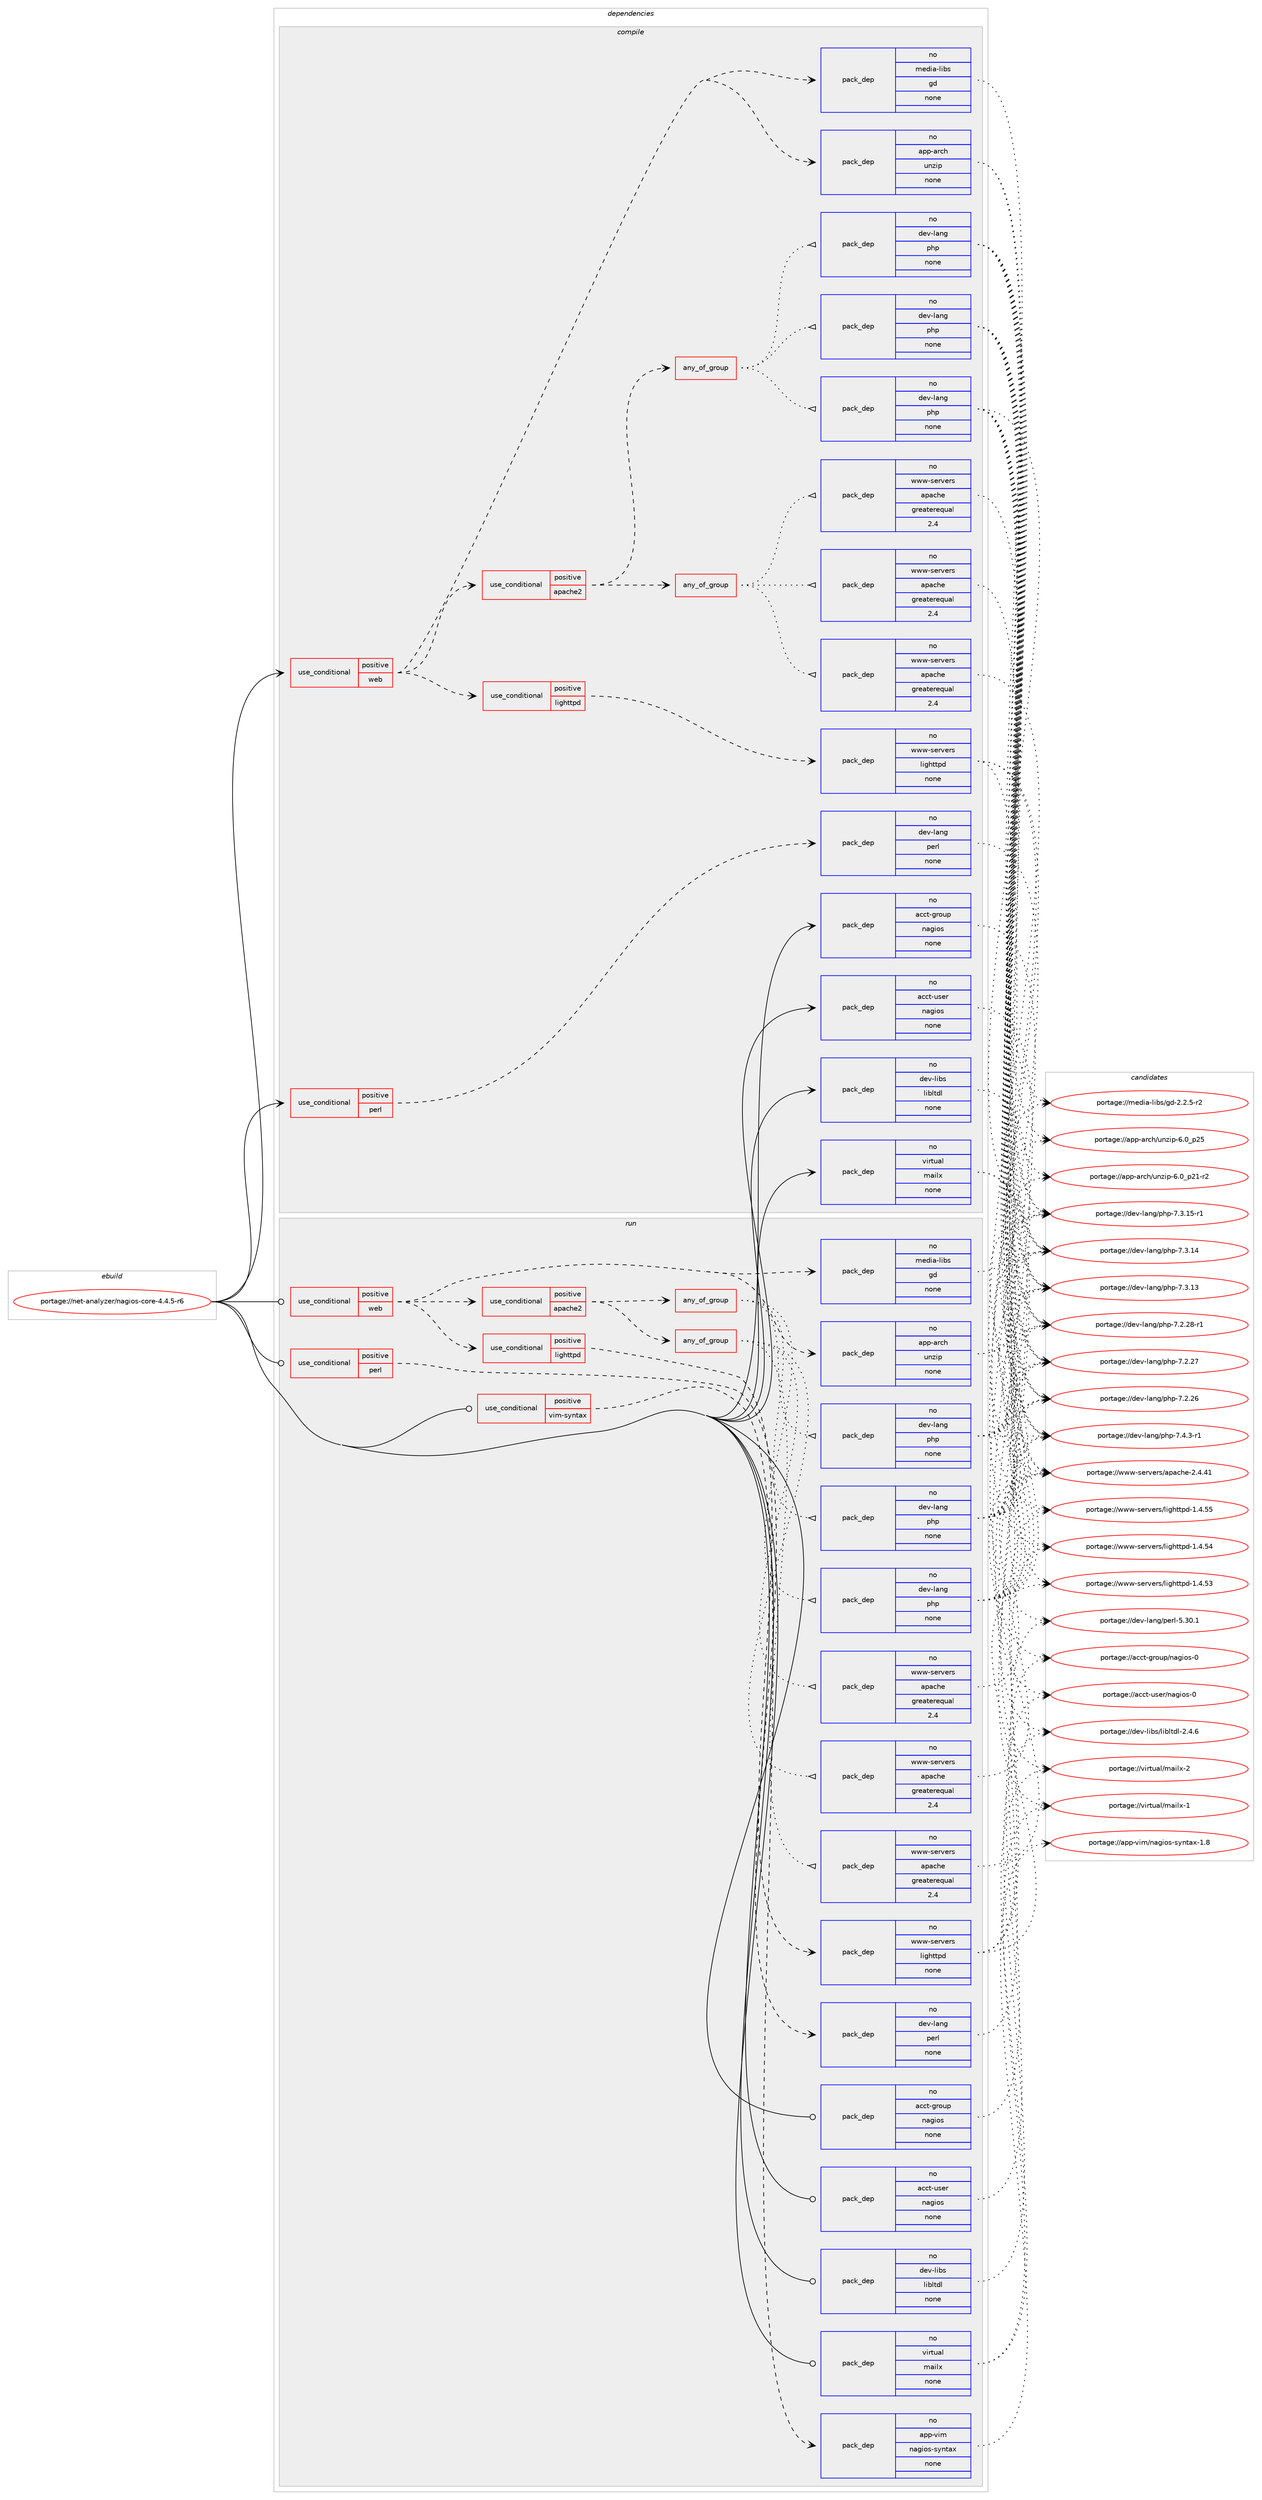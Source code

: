 digraph prolog {

# *************
# Graph options
# *************

newrank=true;
concentrate=true;
compound=true;
graph [rankdir=LR,fontname=Helvetica,fontsize=10,ranksep=1.5];#, ranksep=2.5, nodesep=0.2];
edge  [arrowhead=vee];
node  [fontname=Helvetica,fontsize=10];

# **********
# The ebuild
# **********

subgraph cluster_leftcol {
color=gray;
rank=same;
label=<<i>ebuild</i>>;
id [label="portage://net-analyzer/nagios-core-4.4.5-r6", color=red, width=4, href="../net-analyzer/nagios-core-4.4.5-r6.svg"];
}

# ****************
# The dependencies
# ****************

subgraph cluster_midcol {
color=gray;
label=<<i>dependencies</i>>;
subgraph cluster_compile {
fillcolor="#eeeeee";
style=filled;
label=<<i>compile</i>>;
subgraph cond13475 {
dependency65949 [label=<<TABLE BORDER="0" CELLBORDER="1" CELLSPACING="0" CELLPADDING="4"><TR><TD ROWSPAN="3" CELLPADDING="10">use_conditional</TD></TR><TR><TD>positive</TD></TR><TR><TD>perl</TD></TR></TABLE>>, shape=none, color=red];
subgraph pack51188 {
dependency65950 [label=<<TABLE BORDER="0" CELLBORDER="1" CELLSPACING="0" CELLPADDING="4" WIDTH="220"><TR><TD ROWSPAN="6" CELLPADDING="30">pack_dep</TD></TR><TR><TD WIDTH="110">no</TD></TR><TR><TD>dev-lang</TD></TR><TR><TD>perl</TD></TR><TR><TD>none</TD></TR><TR><TD></TD></TR></TABLE>>, shape=none, color=blue];
}
dependency65949:e -> dependency65950:w [weight=20,style="dashed",arrowhead="vee"];
}
id:e -> dependency65949:w [weight=20,style="solid",arrowhead="vee"];
subgraph cond13476 {
dependency65951 [label=<<TABLE BORDER="0" CELLBORDER="1" CELLSPACING="0" CELLPADDING="4"><TR><TD ROWSPAN="3" CELLPADDING="10">use_conditional</TD></TR><TR><TD>positive</TD></TR><TR><TD>web</TD></TR></TABLE>>, shape=none, color=red];
subgraph pack51189 {
dependency65952 [label=<<TABLE BORDER="0" CELLBORDER="1" CELLSPACING="0" CELLPADDING="4" WIDTH="220"><TR><TD ROWSPAN="6" CELLPADDING="30">pack_dep</TD></TR><TR><TD WIDTH="110">no</TD></TR><TR><TD>app-arch</TD></TR><TR><TD>unzip</TD></TR><TR><TD>none</TD></TR><TR><TD></TD></TR></TABLE>>, shape=none, color=blue];
}
dependency65951:e -> dependency65952:w [weight=20,style="dashed",arrowhead="vee"];
subgraph pack51190 {
dependency65953 [label=<<TABLE BORDER="0" CELLBORDER="1" CELLSPACING="0" CELLPADDING="4" WIDTH="220"><TR><TD ROWSPAN="6" CELLPADDING="30">pack_dep</TD></TR><TR><TD WIDTH="110">no</TD></TR><TR><TD>media-libs</TD></TR><TR><TD>gd</TD></TR><TR><TD>none</TD></TR><TR><TD></TD></TR></TABLE>>, shape=none, color=blue];
}
dependency65951:e -> dependency65953:w [weight=20,style="dashed",arrowhead="vee"];
subgraph cond13477 {
dependency65954 [label=<<TABLE BORDER="0" CELLBORDER="1" CELLSPACING="0" CELLPADDING="4"><TR><TD ROWSPAN="3" CELLPADDING="10">use_conditional</TD></TR><TR><TD>positive</TD></TR><TR><TD>lighttpd</TD></TR></TABLE>>, shape=none, color=red];
subgraph pack51191 {
dependency65955 [label=<<TABLE BORDER="0" CELLBORDER="1" CELLSPACING="0" CELLPADDING="4" WIDTH="220"><TR><TD ROWSPAN="6" CELLPADDING="30">pack_dep</TD></TR><TR><TD WIDTH="110">no</TD></TR><TR><TD>www-servers</TD></TR><TR><TD>lighttpd</TD></TR><TR><TD>none</TD></TR><TR><TD></TD></TR></TABLE>>, shape=none, color=blue];
}
dependency65954:e -> dependency65955:w [weight=20,style="dashed",arrowhead="vee"];
}
dependency65951:e -> dependency65954:w [weight=20,style="dashed",arrowhead="vee"];
subgraph cond13478 {
dependency65956 [label=<<TABLE BORDER="0" CELLBORDER="1" CELLSPACING="0" CELLPADDING="4"><TR><TD ROWSPAN="3" CELLPADDING="10">use_conditional</TD></TR><TR><TD>positive</TD></TR><TR><TD>apache2</TD></TR></TABLE>>, shape=none, color=red];
subgraph any1277 {
dependency65957 [label=<<TABLE BORDER="0" CELLBORDER="1" CELLSPACING="0" CELLPADDING="4"><TR><TD CELLPADDING="10">any_of_group</TD></TR></TABLE>>, shape=none, color=red];subgraph pack51192 {
dependency65958 [label=<<TABLE BORDER="0" CELLBORDER="1" CELLSPACING="0" CELLPADDING="4" WIDTH="220"><TR><TD ROWSPAN="6" CELLPADDING="30">pack_dep</TD></TR><TR><TD WIDTH="110">no</TD></TR><TR><TD>www-servers</TD></TR><TR><TD>apache</TD></TR><TR><TD>greaterequal</TD></TR><TR><TD>2.4</TD></TR></TABLE>>, shape=none, color=blue];
}
dependency65957:e -> dependency65958:w [weight=20,style="dotted",arrowhead="oinv"];
subgraph pack51193 {
dependency65959 [label=<<TABLE BORDER="0" CELLBORDER="1" CELLSPACING="0" CELLPADDING="4" WIDTH="220"><TR><TD ROWSPAN="6" CELLPADDING="30">pack_dep</TD></TR><TR><TD WIDTH="110">no</TD></TR><TR><TD>www-servers</TD></TR><TR><TD>apache</TD></TR><TR><TD>greaterequal</TD></TR><TR><TD>2.4</TD></TR></TABLE>>, shape=none, color=blue];
}
dependency65957:e -> dependency65959:w [weight=20,style="dotted",arrowhead="oinv"];
subgraph pack51194 {
dependency65960 [label=<<TABLE BORDER="0" CELLBORDER="1" CELLSPACING="0" CELLPADDING="4" WIDTH="220"><TR><TD ROWSPAN="6" CELLPADDING="30">pack_dep</TD></TR><TR><TD WIDTH="110">no</TD></TR><TR><TD>www-servers</TD></TR><TR><TD>apache</TD></TR><TR><TD>greaterequal</TD></TR><TR><TD>2.4</TD></TR></TABLE>>, shape=none, color=blue];
}
dependency65957:e -> dependency65960:w [weight=20,style="dotted",arrowhead="oinv"];
}
dependency65956:e -> dependency65957:w [weight=20,style="dashed",arrowhead="vee"];
subgraph any1278 {
dependency65961 [label=<<TABLE BORDER="0" CELLBORDER="1" CELLSPACING="0" CELLPADDING="4"><TR><TD CELLPADDING="10">any_of_group</TD></TR></TABLE>>, shape=none, color=red];subgraph pack51195 {
dependency65962 [label=<<TABLE BORDER="0" CELLBORDER="1" CELLSPACING="0" CELLPADDING="4" WIDTH="220"><TR><TD ROWSPAN="6" CELLPADDING="30">pack_dep</TD></TR><TR><TD WIDTH="110">no</TD></TR><TR><TD>dev-lang</TD></TR><TR><TD>php</TD></TR><TR><TD>none</TD></TR><TR><TD></TD></TR></TABLE>>, shape=none, color=blue];
}
dependency65961:e -> dependency65962:w [weight=20,style="dotted",arrowhead="oinv"];
subgraph pack51196 {
dependency65963 [label=<<TABLE BORDER="0" CELLBORDER="1" CELLSPACING="0" CELLPADDING="4" WIDTH="220"><TR><TD ROWSPAN="6" CELLPADDING="30">pack_dep</TD></TR><TR><TD WIDTH="110">no</TD></TR><TR><TD>dev-lang</TD></TR><TR><TD>php</TD></TR><TR><TD>none</TD></TR><TR><TD></TD></TR></TABLE>>, shape=none, color=blue];
}
dependency65961:e -> dependency65963:w [weight=20,style="dotted",arrowhead="oinv"];
subgraph pack51197 {
dependency65964 [label=<<TABLE BORDER="0" CELLBORDER="1" CELLSPACING="0" CELLPADDING="4" WIDTH="220"><TR><TD ROWSPAN="6" CELLPADDING="30">pack_dep</TD></TR><TR><TD WIDTH="110">no</TD></TR><TR><TD>dev-lang</TD></TR><TR><TD>php</TD></TR><TR><TD>none</TD></TR><TR><TD></TD></TR></TABLE>>, shape=none, color=blue];
}
dependency65961:e -> dependency65964:w [weight=20,style="dotted",arrowhead="oinv"];
}
dependency65956:e -> dependency65961:w [weight=20,style="dashed",arrowhead="vee"];
}
dependency65951:e -> dependency65956:w [weight=20,style="dashed",arrowhead="vee"];
}
id:e -> dependency65951:w [weight=20,style="solid",arrowhead="vee"];
subgraph pack51198 {
dependency65965 [label=<<TABLE BORDER="0" CELLBORDER="1" CELLSPACING="0" CELLPADDING="4" WIDTH="220"><TR><TD ROWSPAN="6" CELLPADDING="30">pack_dep</TD></TR><TR><TD WIDTH="110">no</TD></TR><TR><TD>acct-group</TD></TR><TR><TD>nagios</TD></TR><TR><TD>none</TD></TR><TR><TD></TD></TR></TABLE>>, shape=none, color=blue];
}
id:e -> dependency65965:w [weight=20,style="solid",arrowhead="vee"];
subgraph pack51199 {
dependency65966 [label=<<TABLE BORDER="0" CELLBORDER="1" CELLSPACING="0" CELLPADDING="4" WIDTH="220"><TR><TD ROWSPAN="6" CELLPADDING="30">pack_dep</TD></TR><TR><TD WIDTH="110">no</TD></TR><TR><TD>acct-user</TD></TR><TR><TD>nagios</TD></TR><TR><TD>none</TD></TR><TR><TD></TD></TR></TABLE>>, shape=none, color=blue];
}
id:e -> dependency65966:w [weight=20,style="solid",arrowhead="vee"];
subgraph pack51200 {
dependency65967 [label=<<TABLE BORDER="0" CELLBORDER="1" CELLSPACING="0" CELLPADDING="4" WIDTH="220"><TR><TD ROWSPAN="6" CELLPADDING="30">pack_dep</TD></TR><TR><TD WIDTH="110">no</TD></TR><TR><TD>dev-libs</TD></TR><TR><TD>libltdl</TD></TR><TR><TD>none</TD></TR><TR><TD></TD></TR></TABLE>>, shape=none, color=blue];
}
id:e -> dependency65967:w [weight=20,style="solid",arrowhead="vee"];
subgraph pack51201 {
dependency65968 [label=<<TABLE BORDER="0" CELLBORDER="1" CELLSPACING="0" CELLPADDING="4" WIDTH="220"><TR><TD ROWSPAN="6" CELLPADDING="30">pack_dep</TD></TR><TR><TD WIDTH="110">no</TD></TR><TR><TD>virtual</TD></TR><TR><TD>mailx</TD></TR><TR><TD>none</TD></TR><TR><TD></TD></TR></TABLE>>, shape=none, color=blue];
}
id:e -> dependency65968:w [weight=20,style="solid",arrowhead="vee"];
}
subgraph cluster_compileandrun {
fillcolor="#eeeeee";
style=filled;
label=<<i>compile and run</i>>;
}
subgraph cluster_run {
fillcolor="#eeeeee";
style=filled;
label=<<i>run</i>>;
subgraph cond13479 {
dependency65969 [label=<<TABLE BORDER="0" CELLBORDER="1" CELLSPACING="0" CELLPADDING="4"><TR><TD ROWSPAN="3" CELLPADDING="10">use_conditional</TD></TR><TR><TD>positive</TD></TR><TR><TD>perl</TD></TR></TABLE>>, shape=none, color=red];
subgraph pack51202 {
dependency65970 [label=<<TABLE BORDER="0" CELLBORDER="1" CELLSPACING="0" CELLPADDING="4" WIDTH="220"><TR><TD ROWSPAN="6" CELLPADDING="30">pack_dep</TD></TR><TR><TD WIDTH="110">no</TD></TR><TR><TD>dev-lang</TD></TR><TR><TD>perl</TD></TR><TR><TD>none</TD></TR><TR><TD></TD></TR></TABLE>>, shape=none, color=blue];
}
dependency65969:e -> dependency65970:w [weight=20,style="dashed",arrowhead="vee"];
}
id:e -> dependency65969:w [weight=20,style="solid",arrowhead="odot"];
subgraph cond13480 {
dependency65971 [label=<<TABLE BORDER="0" CELLBORDER="1" CELLSPACING="0" CELLPADDING="4"><TR><TD ROWSPAN="3" CELLPADDING="10">use_conditional</TD></TR><TR><TD>positive</TD></TR><TR><TD>vim-syntax</TD></TR></TABLE>>, shape=none, color=red];
subgraph pack51203 {
dependency65972 [label=<<TABLE BORDER="0" CELLBORDER="1" CELLSPACING="0" CELLPADDING="4" WIDTH="220"><TR><TD ROWSPAN="6" CELLPADDING="30">pack_dep</TD></TR><TR><TD WIDTH="110">no</TD></TR><TR><TD>app-vim</TD></TR><TR><TD>nagios-syntax</TD></TR><TR><TD>none</TD></TR><TR><TD></TD></TR></TABLE>>, shape=none, color=blue];
}
dependency65971:e -> dependency65972:w [weight=20,style="dashed",arrowhead="vee"];
}
id:e -> dependency65971:w [weight=20,style="solid",arrowhead="odot"];
subgraph cond13481 {
dependency65973 [label=<<TABLE BORDER="0" CELLBORDER="1" CELLSPACING="0" CELLPADDING="4"><TR><TD ROWSPAN="3" CELLPADDING="10">use_conditional</TD></TR><TR><TD>positive</TD></TR><TR><TD>web</TD></TR></TABLE>>, shape=none, color=red];
subgraph pack51204 {
dependency65974 [label=<<TABLE BORDER="0" CELLBORDER="1" CELLSPACING="0" CELLPADDING="4" WIDTH="220"><TR><TD ROWSPAN="6" CELLPADDING="30">pack_dep</TD></TR><TR><TD WIDTH="110">no</TD></TR><TR><TD>app-arch</TD></TR><TR><TD>unzip</TD></TR><TR><TD>none</TD></TR><TR><TD></TD></TR></TABLE>>, shape=none, color=blue];
}
dependency65973:e -> dependency65974:w [weight=20,style="dashed",arrowhead="vee"];
subgraph pack51205 {
dependency65975 [label=<<TABLE BORDER="0" CELLBORDER="1" CELLSPACING="0" CELLPADDING="4" WIDTH="220"><TR><TD ROWSPAN="6" CELLPADDING="30">pack_dep</TD></TR><TR><TD WIDTH="110">no</TD></TR><TR><TD>media-libs</TD></TR><TR><TD>gd</TD></TR><TR><TD>none</TD></TR><TR><TD></TD></TR></TABLE>>, shape=none, color=blue];
}
dependency65973:e -> dependency65975:w [weight=20,style="dashed",arrowhead="vee"];
subgraph cond13482 {
dependency65976 [label=<<TABLE BORDER="0" CELLBORDER="1" CELLSPACING="0" CELLPADDING="4"><TR><TD ROWSPAN="3" CELLPADDING="10">use_conditional</TD></TR><TR><TD>positive</TD></TR><TR><TD>lighttpd</TD></TR></TABLE>>, shape=none, color=red];
subgraph pack51206 {
dependency65977 [label=<<TABLE BORDER="0" CELLBORDER="1" CELLSPACING="0" CELLPADDING="4" WIDTH="220"><TR><TD ROWSPAN="6" CELLPADDING="30">pack_dep</TD></TR><TR><TD WIDTH="110">no</TD></TR><TR><TD>www-servers</TD></TR><TR><TD>lighttpd</TD></TR><TR><TD>none</TD></TR><TR><TD></TD></TR></TABLE>>, shape=none, color=blue];
}
dependency65976:e -> dependency65977:w [weight=20,style="dashed",arrowhead="vee"];
}
dependency65973:e -> dependency65976:w [weight=20,style="dashed",arrowhead="vee"];
subgraph cond13483 {
dependency65978 [label=<<TABLE BORDER="0" CELLBORDER="1" CELLSPACING="0" CELLPADDING="4"><TR><TD ROWSPAN="3" CELLPADDING="10">use_conditional</TD></TR><TR><TD>positive</TD></TR><TR><TD>apache2</TD></TR></TABLE>>, shape=none, color=red];
subgraph any1279 {
dependency65979 [label=<<TABLE BORDER="0" CELLBORDER="1" CELLSPACING="0" CELLPADDING="4"><TR><TD CELLPADDING="10">any_of_group</TD></TR></TABLE>>, shape=none, color=red];subgraph pack51207 {
dependency65980 [label=<<TABLE BORDER="0" CELLBORDER="1" CELLSPACING="0" CELLPADDING="4" WIDTH="220"><TR><TD ROWSPAN="6" CELLPADDING="30">pack_dep</TD></TR><TR><TD WIDTH="110">no</TD></TR><TR><TD>www-servers</TD></TR><TR><TD>apache</TD></TR><TR><TD>greaterequal</TD></TR><TR><TD>2.4</TD></TR></TABLE>>, shape=none, color=blue];
}
dependency65979:e -> dependency65980:w [weight=20,style="dotted",arrowhead="oinv"];
subgraph pack51208 {
dependency65981 [label=<<TABLE BORDER="0" CELLBORDER="1" CELLSPACING="0" CELLPADDING="4" WIDTH="220"><TR><TD ROWSPAN="6" CELLPADDING="30">pack_dep</TD></TR><TR><TD WIDTH="110">no</TD></TR><TR><TD>www-servers</TD></TR><TR><TD>apache</TD></TR><TR><TD>greaterequal</TD></TR><TR><TD>2.4</TD></TR></TABLE>>, shape=none, color=blue];
}
dependency65979:e -> dependency65981:w [weight=20,style="dotted",arrowhead="oinv"];
subgraph pack51209 {
dependency65982 [label=<<TABLE BORDER="0" CELLBORDER="1" CELLSPACING="0" CELLPADDING="4" WIDTH="220"><TR><TD ROWSPAN="6" CELLPADDING="30">pack_dep</TD></TR><TR><TD WIDTH="110">no</TD></TR><TR><TD>www-servers</TD></TR><TR><TD>apache</TD></TR><TR><TD>greaterequal</TD></TR><TR><TD>2.4</TD></TR></TABLE>>, shape=none, color=blue];
}
dependency65979:e -> dependency65982:w [weight=20,style="dotted",arrowhead="oinv"];
}
dependency65978:e -> dependency65979:w [weight=20,style="dashed",arrowhead="vee"];
subgraph any1280 {
dependency65983 [label=<<TABLE BORDER="0" CELLBORDER="1" CELLSPACING="0" CELLPADDING="4"><TR><TD CELLPADDING="10">any_of_group</TD></TR></TABLE>>, shape=none, color=red];subgraph pack51210 {
dependency65984 [label=<<TABLE BORDER="0" CELLBORDER="1" CELLSPACING="0" CELLPADDING="4" WIDTH="220"><TR><TD ROWSPAN="6" CELLPADDING="30">pack_dep</TD></TR><TR><TD WIDTH="110">no</TD></TR><TR><TD>dev-lang</TD></TR><TR><TD>php</TD></TR><TR><TD>none</TD></TR><TR><TD></TD></TR></TABLE>>, shape=none, color=blue];
}
dependency65983:e -> dependency65984:w [weight=20,style="dotted",arrowhead="oinv"];
subgraph pack51211 {
dependency65985 [label=<<TABLE BORDER="0" CELLBORDER="1" CELLSPACING="0" CELLPADDING="4" WIDTH="220"><TR><TD ROWSPAN="6" CELLPADDING="30">pack_dep</TD></TR><TR><TD WIDTH="110">no</TD></TR><TR><TD>dev-lang</TD></TR><TR><TD>php</TD></TR><TR><TD>none</TD></TR><TR><TD></TD></TR></TABLE>>, shape=none, color=blue];
}
dependency65983:e -> dependency65985:w [weight=20,style="dotted",arrowhead="oinv"];
subgraph pack51212 {
dependency65986 [label=<<TABLE BORDER="0" CELLBORDER="1" CELLSPACING="0" CELLPADDING="4" WIDTH="220"><TR><TD ROWSPAN="6" CELLPADDING="30">pack_dep</TD></TR><TR><TD WIDTH="110">no</TD></TR><TR><TD>dev-lang</TD></TR><TR><TD>php</TD></TR><TR><TD>none</TD></TR><TR><TD></TD></TR></TABLE>>, shape=none, color=blue];
}
dependency65983:e -> dependency65986:w [weight=20,style="dotted",arrowhead="oinv"];
}
dependency65978:e -> dependency65983:w [weight=20,style="dashed",arrowhead="vee"];
}
dependency65973:e -> dependency65978:w [weight=20,style="dashed",arrowhead="vee"];
}
id:e -> dependency65973:w [weight=20,style="solid",arrowhead="odot"];
subgraph pack51213 {
dependency65987 [label=<<TABLE BORDER="0" CELLBORDER="1" CELLSPACING="0" CELLPADDING="4" WIDTH="220"><TR><TD ROWSPAN="6" CELLPADDING="30">pack_dep</TD></TR><TR><TD WIDTH="110">no</TD></TR><TR><TD>acct-group</TD></TR><TR><TD>nagios</TD></TR><TR><TD>none</TD></TR><TR><TD></TD></TR></TABLE>>, shape=none, color=blue];
}
id:e -> dependency65987:w [weight=20,style="solid",arrowhead="odot"];
subgraph pack51214 {
dependency65988 [label=<<TABLE BORDER="0" CELLBORDER="1" CELLSPACING="0" CELLPADDING="4" WIDTH="220"><TR><TD ROWSPAN="6" CELLPADDING="30">pack_dep</TD></TR><TR><TD WIDTH="110">no</TD></TR><TR><TD>acct-user</TD></TR><TR><TD>nagios</TD></TR><TR><TD>none</TD></TR><TR><TD></TD></TR></TABLE>>, shape=none, color=blue];
}
id:e -> dependency65988:w [weight=20,style="solid",arrowhead="odot"];
subgraph pack51215 {
dependency65989 [label=<<TABLE BORDER="0" CELLBORDER="1" CELLSPACING="0" CELLPADDING="4" WIDTH="220"><TR><TD ROWSPAN="6" CELLPADDING="30">pack_dep</TD></TR><TR><TD WIDTH="110">no</TD></TR><TR><TD>dev-libs</TD></TR><TR><TD>libltdl</TD></TR><TR><TD>none</TD></TR><TR><TD></TD></TR></TABLE>>, shape=none, color=blue];
}
id:e -> dependency65989:w [weight=20,style="solid",arrowhead="odot"];
subgraph pack51216 {
dependency65990 [label=<<TABLE BORDER="0" CELLBORDER="1" CELLSPACING="0" CELLPADDING="4" WIDTH="220"><TR><TD ROWSPAN="6" CELLPADDING="30">pack_dep</TD></TR><TR><TD WIDTH="110">no</TD></TR><TR><TD>virtual</TD></TR><TR><TD>mailx</TD></TR><TR><TD>none</TD></TR><TR><TD></TD></TR></TABLE>>, shape=none, color=blue];
}
id:e -> dependency65990:w [weight=20,style="solid",arrowhead="odot"];
}
}

# **************
# The candidates
# **************

subgraph cluster_choices {
rank=same;
color=gray;
label=<<i>candidates</i>>;

subgraph choice51188 {
color=black;
nodesep=1;
choice10010111845108971101034711210111410845534651484649 [label="portage://dev-lang/perl-5.30.1", color=red, width=4,href="../dev-lang/perl-5.30.1.svg"];
dependency65950:e -> choice10010111845108971101034711210111410845534651484649:w [style=dotted,weight="100"];
}
subgraph choice51189 {
color=black;
nodesep=1;
choice971121124597114991044711711012210511245544648951125053 [label="portage://app-arch/unzip-6.0_p25", color=red, width=4,href="../app-arch/unzip-6.0_p25.svg"];
choice9711211245971149910447117110122105112455446489511250494511450 [label="portage://app-arch/unzip-6.0_p21-r2", color=red, width=4,href="../app-arch/unzip-6.0_p21-r2.svg"];
dependency65952:e -> choice971121124597114991044711711012210511245544648951125053:w [style=dotted,weight="100"];
dependency65952:e -> choice9711211245971149910447117110122105112455446489511250494511450:w [style=dotted,weight="100"];
}
subgraph choice51190 {
color=black;
nodesep=1;
choice109101100105974510810598115471031004550465046534511450 [label="portage://media-libs/gd-2.2.5-r2", color=red, width=4,href="../media-libs/gd-2.2.5-r2.svg"];
dependency65953:e -> choice109101100105974510810598115471031004550465046534511450:w [style=dotted,weight="100"];
}
subgraph choice51191 {
color=black;
nodesep=1;
choice119119119451151011141181011141154710810510310411611611210045494652465353 [label="portage://www-servers/lighttpd-1.4.55", color=red, width=4,href="../www-servers/lighttpd-1.4.55.svg"];
choice119119119451151011141181011141154710810510310411611611210045494652465352 [label="portage://www-servers/lighttpd-1.4.54", color=red, width=4,href="../www-servers/lighttpd-1.4.54.svg"];
choice119119119451151011141181011141154710810510310411611611210045494652465351 [label="portage://www-servers/lighttpd-1.4.53", color=red, width=4,href="../www-servers/lighttpd-1.4.53.svg"];
dependency65955:e -> choice119119119451151011141181011141154710810510310411611611210045494652465353:w [style=dotted,weight="100"];
dependency65955:e -> choice119119119451151011141181011141154710810510310411611611210045494652465352:w [style=dotted,weight="100"];
dependency65955:e -> choice119119119451151011141181011141154710810510310411611611210045494652465351:w [style=dotted,weight="100"];
}
subgraph choice51192 {
color=black;
nodesep=1;
choice119119119451151011141181011141154797112979910410145504652465249 [label="portage://www-servers/apache-2.4.41", color=red, width=4,href="../www-servers/apache-2.4.41.svg"];
dependency65958:e -> choice119119119451151011141181011141154797112979910410145504652465249:w [style=dotted,weight="100"];
}
subgraph choice51193 {
color=black;
nodesep=1;
choice119119119451151011141181011141154797112979910410145504652465249 [label="portage://www-servers/apache-2.4.41", color=red, width=4,href="../www-servers/apache-2.4.41.svg"];
dependency65959:e -> choice119119119451151011141181011141154797112979910410145504652465249:w [style=dotted,weight="100"];
}
subgraph choice51194 {
color=black;
nodesep=1;
choice119119119451151011141181011141154797112979910410145504652465249 [label="portage://www-servers/apache-2.4.41", color=red, width=4,href="../www-servers/apache-2.4.41.svg"];
dependency65960:e -> choice119119119451151011141181011141154797112979910410145504652465249:w [style=dotted,weight="100"];
}
subgraph choice51195 {
color=black;
nodesep=1;
choice1001011184510897110103471121041124555465246514511449 [label="portage://dev-lang/php-7.4.3-r1", color=red, width=4,href="../dev-lang/php-7.4.3-r1.svg"];
choice100101118451089711010347112104112455546514649534511449 [label="portage://dev-lang/php-7.3.15-r1", color=red, width=4,href="../dev-lang/php-7.3.15-r1.svg"];
choice10010111845108971101034711210411245554651464952 [label="portage://dev-lang/php-7.3.14", color=red, width=4,href="../dev-lang/php-7.3.14.svg"];
choice10010111845108971101034711210411245554651464951 [label="portage://dev-lang/php-7.3.13", color=red, width=4,href="../dev-lang/php-7.3.13.svg"];
choice100101118451089711010347112104112455546504650564511449 [label="portage://dev-lang/php-7.2.28-r1", color=red, width=4,href="../dev-lang/php-7.2.28-r1.svg"];
choice10010111845108971101034711210411245554650465055 [label="portage://dev-lang/php-7.2.27", color=red, width=4,href="../dev-lang/php-7.2.27.svg"];
choice10010111845108971101034711210411245554650465054 [label="portage://dev-lang/php-7.2.26", color=red, width=4,href="../dev-lang/php-7.2.26.svg"];
dependency65962:e -> choice1001011184510897110103471121041124555465246514511449:w [style=dotted,weight="100"];
dependency65962:e -> choice100101118451089711010347112104112455546514649534511449:w [style=dotted,weight="100"];
dependency65962:e -> choice10010111845108971101034711210411245554651464952:w [style=dotted,weight="100"];
dependency65962:e -> choice10010111845108971101034711210411245554651464951:w [style=dotted,weight="100"];
dependency65962:e -> choice100101118451089711010347112104112455546504650564511449:w [style=dotted,weight="100"];
dependency65962:e -> choice10010111845108971101034711210411245554650465055:w [style=dotted,weight="100"];
dependency65962:e -> choice10010111845108971101034711210411245554650465054:w [style=dotted,weight="100"];
}
subgraph choice51196 {
color=black;
nodesep=1;
choice1001011184510897110103471121041124555465246514511449 [label="portage://dev-lang/php-7.4.3-r1", color=red, width=4,href="../dev-lang/php-7.4.3-r1.svg"];
choice100101118451089711010347112104112455546514649534511449 [label="portage://dev-lang/php-7.3.15-r1", color=red, width=4,href="../dev-lang/php-7.3.15-r1.svg"];
choice10010111845108971101034711210411245554651464952 [label="portage://dev-lang/php-7.3.14", color=red, width=4,href="../dev-lang/php-7.3.14.svg"];
choice10010111845108971101034711210411245554651464951 [label="portage://dev-lang/php-7.3.13", color=red, width=4,href="../dev-lang/php-7.3.13.svg"];
choice100101118451089711010347112104112455546504650564511449 [label="portage://dev-lang/php-7.2.28-r1", color=red, width=4,href="../dev-lang/php-7.2.28-r1.svg"];
choice10010111845108971101034711210411245554650465055 [label="portage://dev-lang/php-7.2.27", color=red, width=4,href="../dev-lang/php-7.2.27.svg"];
choice10010111845108971101034711210411245554650465054 [label="portage://dev-lang/php-7.2.26", color=red, width=4,href="../dev-lang/php-7.2.26.svg"];
dependency65963:e -> choice1001011184510897110103471121041124555465246514511449:w [style=dotted,weight="100"];
dependency65963:e -> choice100101118451089711010347112104112455546514649534511449:w [style=dotted,weight="100"];
dependency65963:e -> choice10010111845108971101034711210411245554651464952:w [style=dotted,weight="100"];
dependency65963:e -> choice10010111845108971101034711210411245554651464951:w [style=dotted,weight="100"];
dependency65963:e -> choice100101118451089711010347112104112455546504650564511449:w [style=dotted,weight="100"];
dependency65963:e -> choice10010111845108971101034711210411245554650465055:w [style=dotted,weight="100"];
dependency65963:e -> choice10010111845108971101034711210411245554650465054:w [style=dotted,weight="100"];
}
subgraph choice51197 {
color=black;
nodesep=1;
choice1001011184510897110103471121041124555465246514511449 [label="portage://dev-lang/php-7.4.3-r1", color=red, width=4,href="../dev-lang/php-7.4.3-r1.svg"];
choice100101118451089711010347112104112455546514649534511449 [label="portage://dev-lang/php-7.3.15-r1", color=red, width=4,href="../dev-lang/php-7.3.15-r1.svg"];
choice10010111845108971101034711210411245554651464952 [label="portage://dev-lang/php-7.3.14", color=red, width=4,href="../dev-lang/php-7.3.14.svg"];
choice10010111845108971101034711210411245554651464951 [label="portage://dev-lang/php-7.3.13", color=red, width=4,href="../dev-lang/php-7.3.13.svg"];
choice100101118451089711010347112104112455546504650564511449 [label="portage://dev-lang/php-7.2.28-r1", color=red, width=4,href="../dev-lang/php-7.2.28-r1.svg"];
choice10010111845108971101034711210411245554650465055 [label="portage://dev-lang/php-7.2.27", color=red, width=4,href="../dev-lang/php-7.2.27.svg"];
choice10010111845108971101034711210411245554650465054 [label="portage://dev-lang/php-7.2.26", color=red, width=4,href="../dev-lang/php-7.2.26.svg"];
dependency65964:e -> choice1001011184510897110103471121041124555465246514511449:w [style=dotted,weight="100"];
dependency65964:e -> choice100101118451089711010347112104112455546514649534511449:w [style=dotted,weight="100"];
dependency65964:e -> choice10010111845108971101034711210411245554651464952:w [style=dotted,weight="100"];
dependency65964:e -> choice10010111845108971101034711210411245554651464951:w [style=dotted,weight="100"];
dependency65964:e -> choice100101118451089711010347112104112455546504650564511449:w [style=dotted,weight="100"];
dependency65964:e -> choice10010111845108971101034711210411245554650465055:w [style=dotted,weight="100"];
dependency65964:e -> choice10010111845108971101034711210411245554650465054:w [style=dotted,weight="100"];
}
subgraph choice51198 {
color=black;
nodesep=1;
choice9799991164510311411111711247110971031051111154548 [label="portage://acct-group/nagios-0", color=red, width=4,href="../acct-group/nagios-0.svg"];
dependency65965:e -> choice9799991164510311411111711247110971031051111154548:w [style=dotted,weight="100"];
}
subgraph choice51199 {
color=black;
nodesep=1;
choice9799991164511711510111447110971031051111154548 [label="portage://acct-user/nagios-0", color=red, width=4,href="../acct-user/nagios-0.svg"];
dependency65966:e -> choice9799991164511711510111447110971031051111154548:w [style=dotted,weight="100"];
}
subgraph choice51200 {
color=black;
nodesep=1;
choice10010111845108105981154710810598108116100108455046524654 [label="portage://dev-libs/libltdl-2.4.6", color=red, width=4,href="../dev-libs/libltdl-2.4.6.svg"];
dependency65967:e -> choice10010111845108105981154710810598108116100108455046524654:w [style=dotted,weight="100"];
}
subgraph choice51201 {
color=black;
nodesep=1;
choice1181051141161179710847109971051081204550 [label="portage://virtual/mailx-2", color=red, width=4,href="../virtual/mailx-2.svg"];
choice1181051141161179710847109971051081204549 [label="portage://virtual/mailx-1", color=red, width=4,href="../virtual/mailx-1.svg"];
dependency65968:e -> choice1181051141161179710847109971051081204550:w [style=dotted,weight="100"];
dependency65968:e -> choice1181051141161179710847109971051081204549:w [style=dotted,weight="100"];
}
subgraph choice51202 {
color=black;
nodesep=1;
choice10010111845108971101034711210111410845534651484649 [label="portage://dev-lang/perl-5.30.1", color=red, width=4,href="../dev-lang/perl-5.30.1.svg"];
dependency65970:e -> choice10010111845108971101034711210111410845534651484649:w [style=dotted,weight="100"];
}
subgraph choice51203 {
color=black;
nodesep=1;
choice97112112451181051094711097103105111115451151211101169712045494656 [label="portage://app-vim/nagios-syntax-1.8", color=red, width=4,href="../app-vim/nagios-syntax-1.8.svg"];
dependency65972:e -> choice97112112451181051094711097103105111115451151211101169712045494656:w [style=dotted,weight="100"];
}
subgraph choice51204 {
color=black;
nodesep=1;
choice971121124597114991044711711012210511245544648951125053 [label="portage://app-arch/unzip-6.0_p25", color=red, width=4,href="../app-arch/unzip-6.0_p25.svg"];
choice9711211245971149910447117110122105112455446489511250494511450 [label="portage://app-arch/unzip-6.0_p21-r2", color=red, width=4,href="../app-arch/unzip-6.0_p21-r2.svg"];
dependency65974:e -> choice971121124597114991044711711012210511245544648951125053:w [style=dotted,weight="100"];
dependency65974:e -> choice9711211245971149910447117110122105112455446489511250494511450:w [style=dotted,weight="100"];
}
subgraph choice51205 {
color=black;
nodesep=1;
choice109101100105974510810598115471031004550465046534511450 [label="portage://media-libs/gd-2.2.5-r2", color=red, width=4,href="../media-libs/gd-2.2.5-r2.svg"];
dependency65975:e -> choice109101100105974510810598115471031004550465046534511450:w [style=dotted,weight="100"];
}
subgraph choice51206 {
color=black;
nodesep=1;
choice119119119451151011141181011141154710810510310411611611210045494652465353 [label="portage://www-servers/lighttpd-1.4.55", color=red, width=4,href="../www-servers/lighttpd-1.4.55.svg"];
choice119119119451151011141181011141154710810510310411611611210045494652465352 [label="portage://www-servers/lighttpd-1.4.54", color=red, width=4,href="../www-servers/lighttpd-1.4.54.svg"];
choice119119119451151011141181011141154710810510310411611611210045494652465351 [label="portage://www-servers/lighttpd-1.4.53", color=red, width=4,href="../www-servers/lighttpd-1.4.53.svg"];
dependency65977:e -> choice119119119451151011141181011141154710810510310411611611210045494652465353:w [style=dotted,weight="100"];
dependency65977:e -> choice119119119451151011141181011141154710810510310411611611210045494652465352:w [style=dotted,weight="100"];
dependency65977:e -> choice119119119451151011141181011141154710810510310411611611210045494652465351:w [style=dotted,weight="100"];
}
subgraph choice51207 {
color=black;
nodesep=1;
choice119119119451151011141181011141154797112979910410145504652465249 [label="portage://www-servers/apache-2.4.41", color=red, width=4,href="../www-servers/apache-2.4.41.svg"];
dependency65980:e -> choice119119119451151011141181011141154797112979910410145504652465249:w [style=dotted,weight="100"];
}
subgraph choice51208 {
color=black;
nodesep=1;
choice119119119451151011141181011141154797112979910410145504652465249 [label="portage://www-servers/apache-2.4.41", color=red, width=4,href="../www-servers/apache-2.4.41.svg"];
dependency65981:e -> choice119119119451151011141181011141154797112979910410145504652465249:w [style=dotted,weight="100"];
}
subgraph choice51209 {
color=black;
nodesep=1;
choice119119119451151011141181011141154797112979910410145504652465249 [label="portage://www-servers/apache-2.4.41", color=red, width=4,href="../www-servers/apache-2.4.41.svg"];
dependency65982:e -> choice119119119451151011141181011141154797112979910410145504652465249:w [style=dotted,weight="100"];
}
subgraph choice51210 {
color=black;
nodesep=1;
choice1001011184510897110103471121041124555465246514511449 [label="portage://dev-lang/php-7.4.3-r1", color=red, width=4,href="../dev-lang/php-7.4.3-r1.svg"];
choice100101118451089711010347112104112455546514649534511449 [label="portage://dev-lang/php-7.3.15-r1", color=red, width=4,href="../dev-lang/php-7.3.15-r1.svg"];
choice10010111845108971101034711210411245554651464952 [label="portage://dev-lang/php-7.3.14", color=red, width=4,href="../dev-lang/php-7.3.14.svg"];
choice10010111845108971101034711210411245554651464951 [label="portage://dev-lang/php-7.3.13", color=red, width=4,href="../dev-lang/php-7.3.13.svg"];
choice100101118451089711010347112104112455546504650564511449 [label="portage://dev-lang/php-7.2.28-r1", color=red, width=4,href="../dev-lang/php-7.2.28-r1.svg"];
choice10010111845108971101034711210411245554650465055 [label="portage://dev-lang/php-7.2.27", color=red, width=4,href="../dev-lang/php-7.2.27.svg"];
choice10010111845108971101034711210411245554650465054 [label="portage://dev-lang/php-7.2.26", color=red, width=4,href="../dev-lang/php-7.2.26.svg"];
dependency65984:e -> choice1001011184510897110103471121041124555465246514511449:w [style=dotted,weight="100"];
dependency65984:e -> choice100101118451089711010347112104112455546514649534511449:w [style=dotted,weight="100"];
dependency65984:e -> choice10010111845108971101034711210411245554651464952:w [style=dotted,weight="100"];
dependency65984:e -> choice10010111845108971101034711210411245554651464951:w [style=dotted,weight="100"];
dependency65984:e -> choice100101118451089711010347112104112455546504650564511449:w [style=dotted,weight="100"];
dependency65984:e -> choice10010111845108971101034711210411245554650465055:w [style=dotted,weight="100"];
dependency65984:e -> choice10010111845108971101034711210411245554650465054:w [style=dotted,weight="100"];
}
subgraph choice51211 {
color=black;
nodesep=1;
choice1001011184510897110103471121041124555465246514511449 [label="portage://dev-lang/php-7.4.3-r1", color=red, width=4,href="../dev-lang/php-7.4.3-r1.svg"];
choice100101118451089711010347112104112455546514649534511449 [label="portage://dev-lang/php-7.3.15-r1", color=red, width=4,href="../dev-lang/php-7.3.15-r1.svg"];
choice10010111845108971101034711210411245554651464952 [label="portage://dev-lang/php-7.3.14", color=red, width=4,href="../dev-lang/php-7.3.14.svg"];
choice10010111845108971101034711210411245554651464951 [label="portage://dev-lang/php-7.3.13", color=red, width=4,href="../dev-lang/php-7.3.13.svg"];
choice100101118451089711010347112104112455546504650564511449 [label="portage://dev-lang/php-7.2.28-r1", color=red, width=4,href="../dev-lang/php-7.2.28-r1.svg"];
choice10010111845108971101034711210411245554650465055 [label="portage://dev-lang/php-7.2.27", color=red, width=4,href="../dev-lang/php-7.2.27.svg"];
choice10010111845108971101034711210411245554650465054 [label="portage://dev-lang/php-7.2.26", color=red, width=4,href="../dev-lang/php-7.2.26.svg"];
dependency65985:e -> choice1001011184510897110103471121041124555465246514511449:w [style=dotted,weight="100"];
dependency65985:e -> choice100101118451089711010347112104112455546514649534511449:w [style=dotted,weight="100"];
dependency65985:e -> choice10010111845108971101034711210411245554651464952:w [style=dotted,weight="100"];
dependency65985:e -> choice10010111845108971101034711210411245554651464951:w [style=dotted,weight="100"];
dependency65985:e -> choice100101118451089711010347112104112455546504650564511449:w [style=dotted,weight="100"];
dependency65985:e -> choice10010111845108971101034711210411245554650465055:w [style=dotted,weight="100"];
dependency65985:e -> choice10010111845108971101034711210411245554650465054:w [style=dotted,weight="100"];
}
subgraph choice51212 {
color=black;
nodesep=1;
choice1001011184510897110103471121041124555465246514511449 [label="portage://dev-lang/php-7.4.3-r1", color=red, width=4,href="../dev-lang/php-7.4.3-r1.svg"];
choice100101118451089711010347112104112455546514649534511449 [label="portage://dev-lang/php-7.3.15-r1", color=red, width=4,href="../dev-lang/php-7.3.15-r1.svg"];
choice10010111845108971101034711210411245554651464952 [label="portage://dev-lang/php-7.3.14", color=red, width=4,href="../dev-lang/php-7.3.14.svg"];
choice10010111845108971101034711210411245554651464951 [label="portage://dev-lang/php-7.3.13", color=red, width=4,href="../dev-lang/php-7.3.13.svg"];
choice100101118451089711010347112104112455546504650564511449 [label="portage://dev-lang/php-7.2.28-r1", color=red, width=4,href="../dev-lang/php-7.2.28-r1.svg"];
choice10010111845108971101034711210411245554650465055 [label="portage://dev-lang/php-7.2.27", color=red, width=4,href="../dev-lang/php-7.2.27.svg"];
choice10010111845108971101034711210411245554650465054 [label="portage://dev-lang/php-7.2.26", color=red, width=4,href="../dev-lang/php-7.2.26.svg"];
dependency65986:e -> choice1001011184510897110103471121041124555465246514511449:w [style=dotted,weight="100"];
dependency65986:e -> choice100101118451089711010347112104112455546514649534511449:w [style=dotted,weight="100"];
dependency65986:e -> choice10010111845108971101034711210411245554651464952:w [style=dotted,weight="100"];
dependency65986:e -> choice10010111845108971101034711210411245554651464951:w [style=dotted,weight="100"];
dependency65986:e -> choice100101118451089711010347112104112455546504650564511449:w [style=dotted,weight="100"];
dependency65986:e -> choice10010111845108971101034711210411245554650465055:w [style=dotted,weight="100"];
dependency65986:e -> choice10010111845108971101034711210411245554650465054:w [style=dotted,weight="100"];
}
subgraph choice51213 {
color=black;
nodesep=1;
choice9799991164510311411111711247110971031051111154548 [label="portage://acct-group/nagios-0", color=red, width=4,href="../acct-group/nagios-0.svg"];
dependency65987:e -> choice9799991164510311411111711247110971031051111154548:w [style=dotted,weight="100"];
}
subgraph choice51214 {
color=black;
nodesep=1;
choice9799991164511711510111447110971031051111154548 [label="portage://acct-user/nagios-0", color=red, width=4,href="../acct-user/nagios-0.svg"];
dependency65988:e -> choice9799991164511711510111447110971031051111154548:w [style=dotted,weight="100"];
}
subgraph choice51215 {
color=black;
nodesep=1;
choice10010111845108105981154710810598108116100108455046524654 [label="portage://dev-libs/libltdl-2.4.6", color=red, width=4,href="../dev-libs/libltdl-2.4.6.svg"];
dependency65989:e -> choice10010111845108105981154710810598108116100108455046524654:w [style=dotted,weight="100"];
}
subgraph choice51216 {
color=black;
nodesep=1;
choice1181051141161179710847109971051081204550 [label="portage://virtual/mailx-2", color=red, width=4,href="../virtual/mailx-2.svg"];
choice1181051141161179710847109971051081204549 [label="portage://virtual/mailx-1", color=red, width=4,href="../virtual/mailx-1.svg"];
dependency65990:e -> choice1181051141161179710847109971051081204550:w [style=dotted,weight="100"];
dependency65990:e -> choice1181051141161179710847109971051081204549:w [style=dotted,weight="100"];
}
}

}
